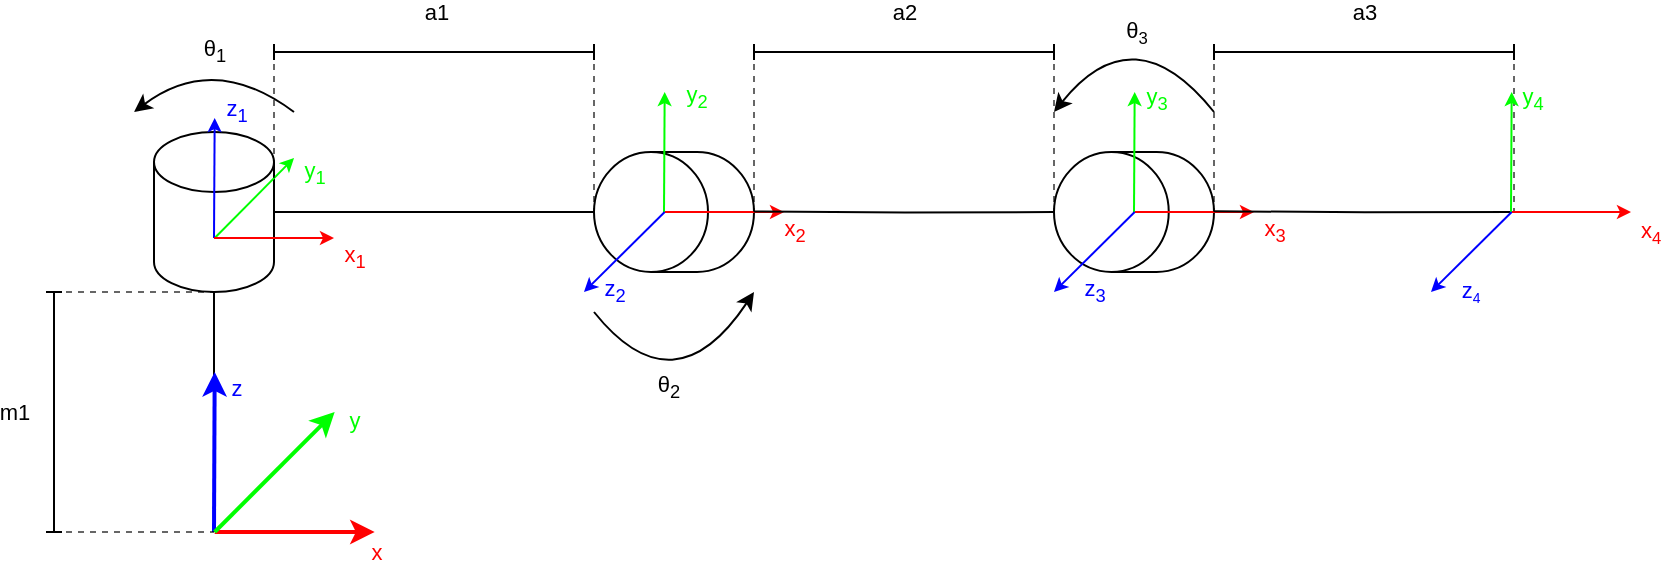 <mxfile version="23.0.2" type="device">
  <diagram name="Strona-1" id="1XHVDGRbax1TFDbpCu7W">
    <mxGraphModel dx="1327" dy="766" grid="1" gridSize="10" guides="1" tooltips="1" connect="1" arrows="1" fold="1" page="1" pageScale="1" pageWidth="1169" pageHeight="827" math="0" shadow="0">
      <root>
        <mxCell id="0" />
        <mxCell id="1" parent="0" />
        <mxCell id="lL7PBCdeR99eN_gaU9C0-11" style="edgeStyle=orthogonalEdgeStyle;rounded=0;orthogonalLoop=1;jettySize=auto;html=1;endArrow=none;endFill=0;" parent="1" source="lL7PBCdeR99eN_gaU9C0-1" edge="1">
          <mxGeometry relative="1" as="geometry">
            <mxPoint x="300" y="560" as="targetPoint" />
          </mxGeometry>
        </mxCell>
        <mxCell id="lL7PBCdeR99eN_gaU9C0-1" value="" style="shape=cylinder3;whiteSpace=wrap;html=1;boundedLbl=1;backgroundOutline=1;size=15;" parent="1" vertex="1">
          <mxGeometry x="270" y="360" width="60" height="80" as="geometry" />
        </mxCell>
        <mxCell id="lL7PBCdeR99eN_gaU9C0-2" value="" style="shape=cylinder3;whiteSpace=wrap;html=1;boundedLbl=1;backgroundOutline=1;size=28.502;rotation=-90;" parent="1" vertex="1">
          <mxGeometry x="500" y="360" width="60" height="80" as="geometry" />
        </mxCell>
        <mxCell id="lL7PBCdeR99eN_gaU9C0-6" value="" style="shape=cylinder3;whiteSpace=wrap;html=1;boundedLbl=1;backgroundOutline=1;size=28.69;rotation=-90;" parent="1" vertex="1">
          <mxGeometry x="730" y="360" width="60" height="80" as="geometry" />
        </mxCell>
        <mxCell id="lL7PBCdeR99eN_gaU9C0-7" value="" style="endArrow=classic;html=1;rounded=0;strokeWidth=2;strokeColor=#ff0000;" parent="1" edge="1">
          <mxGeometry width="50" height="50" relative="1" as="geometry">
            <mxPoint x="300.34" y="560" as="sourcePoint" />
            <mxPoint x="380.34" y="560" as="targetPoint" />
          </mxGeometry>
        </mxCell>
        <mxCell id="lL7PBCdeR99eN_gaU9C0-76" value="&lt;font color=&quot;#ff0000&quot;&gt;x&lt;/font&gt;" style="edgeLabel;html=1;align=center;verticalAlign=middle;resizable=0;points=[];" parent="lL7PBCdeR99eN_gaU9C0-7" vertex="1" connectable="0">
          <mxGeometry x="0.799" y="1" relative="1" as="geometry">
            <mxPoint x="8" y="11" as="offset" />
          </mxGeometry>
        </mxCell>
        <mxCell id="lL7PBCdeR99eN_gaU9C0-8" value="" style="endArrow=classic;html=1;rounded=0;strokeWidth=2;strokeColor=#0000FF;" parent="1" edge="1">
          <mxGeometry width="50" height="50" relative="1" as="geometry">
            <mxPoint x="300" y="560" as="sourcePoint" />
            <mxPoint x="300.34" y="480" as="targetPoint" />
          </mxGeometry>
        </mxCell>
        <mxCell id="lL7PBCdeR99eN_gaU9C0-74" value="&lt;font color=&quot;#0000ff&quot;&gt;z&lt;/font&gt;" style="edgeLabel;html=1;align=center;verticalAlign=middle;resizable=0;points=[];" parent="lL7PBCdeR99eN_gaU9C0-8" vertex="1" connectable="0">
          <mxGeometry x="0.812" y="-2" relative="1" as="geometry">
            <mxPoint x="8" as="offset" />
          </mxGeometry>
        </mxCell>
        <mxCell id="lL7PBCdeR99eN_gaU9C0-9" value="" style="endArrow=classic;html=1;rounded=0;strokeWidth=2;strokeColor=#00FF00;" parent="1" edge="1">
          <mxGeometry width="50" height="50" relative="1" as="geometry">
            <mxPoint x="300.34" y="560" as="sourcePoint" />
            <mxPoint x="360.34" y="500" as="targetPoint" />
          </mxGeometry>
        </mxCell>
        <mxCell id="lL7PBCdeR99eN_gaU9C0-75" value="y" style="edgeLabel;html=1;align=center;verticalAlign=middle;resizable=0;points=[];fontColor=#00FF00;" parent="lL7PBCdeR99eN_gaU9C0-9" vertex="1" connectable="0">
          <mxGeometry x="0.863" relative="1" as="geometry">
            <mxPoint x="14" as="offset" />
          </mxGeometry>
        </mxCell>
        <mxCell id="lL7PBCdeR99eN_gaU9C0-14" value="" style="endArrow=classic;html=1;rounded=0;strokeWidth=1;strokeColor=#00FF00;jumpSize=6;startSize=4;endSize=4;" parent="1" edge="1">
          <mxGeometry width="50" height="50" relative="1" as="geometry">
            <mxPoint x="300.34" y="413" as="sourcePoint" />
            <mxPoint x="340" y="373" as="targetPoint" />
          </mxGeometry>
        </mxCell>
        <mxCell id="lL7PBCdeR99eN_gaU9C0-85" value="y&lt;sub&gt;1&lt;/sub&gt;" style="edgeLabel;html=1;align=center;verticalAlign=middle;resizable=0;points=[];fontColor=#00FF00;" parent="lL7PBCdeR99eN_gaU9C0-14" vertex="1" connectable="0">
          <mxGeometry x="0.683" relative="1" as="geometry">
            <mxPoint x="16" y="1" as="offset" />
          </mxGeometry>
        </mxCell>
        <mxCell id="lL7PBCdeR99eN_gaU9C0-16" value="" style="endArrow=none;dashed=1;html=1;rounded=0;opacity=60;" parent="1" edge="1">
          <mxGeometry width="50" height="50" relative="1" as="geometry">
            <mxPoint x="220" y="560" as="sourcePoint" />
            <mxPoint x="300" y="560" as="targetPoint" />
          </mxGeometry>
        </mxCell>
        <mxCell id="lL7PBCdeR99eN_gaU9C0-17" value="" style="endArrow=none;dashed=1;html=1;rounded=0;opacity=60;" parent="1" edge="1">
          <mxGeometry width="50" height="50" relative="1" as="geometry">
            <mxPoint x="220" y="440" as="sourcePoint" />
            <mxPoint x="300" y="440" as="targetPoint" />
          </mxGeometry>
        </mxCell>
        <mxCell id="lL7PBCdeR99eN_gaU9C0-18" style="edgeStyle=orthogonalEdgeStyle;rounded=0;orthogonalLoop=1;jettySize=auto;html=1;entryX=0.5;entryY=0;entryDx=0;entryDy=0;entryPerimeter=0;endArrow=none;endFill=0;" parent="1" source="lL7PBCdeR99eN_gaU9C0-1" target="lL7PBCdeR99eN_gaU9C0-2" edge="1">
          <mxGeometry relative="1" as="geometry" />
        </mxCell>
        <mxCell id="lL7PBCdeR99eN_gaU9C0-28" value="" style="endArrow=none;dashed=1;html=1;rounded=0;opacity=60;" parent="1" edge="1">
          <mxGeometry width="50" height="50" relative="1" as="geometry">
            <mxPoint x="490" y="320" as="sourcePoint" />
            <mxPoint x="490" y="400" as="targetPoint" />
          </mxGeometry>
        </mxCell>
        <mxCell id="lL7PBCdeR99eN_gaU9C0-34" value="" style="endArrow=baseDash;html=1;rounded=0;startArrow=baseDash;startFill=0;endFill=0;" parent="1" edge="1">
          <mxGeometry width="50" height="50" relative="1" as="geometry">
            <mxPoint x="220" y="560" as="sourcePoint" />
            <mxPoint x="220" y="440" as="targetPoint" />
          </mxGeometry>
        </mxCell>
        <mxCell id="lL7PBCdeR99eN_gaU9C0-36" value="m1&lt;br&gt;" style="edgeLabel;html=1;align=center;verticalAlign=middle;resizable=0;points=[];" parent="lL7PBCdeR99eN_gaU9C0-34" vertex="1" connectable="0">
          <mxGeometry x="0.181" y="2" relative="1" as="geometry">
            <mxPoint x="-18" y="11" as="offset" />
          </mxGeometry>
        </mxCell>
        <mxCell id="lL7PBCdeR99eN_gaU9C0-41" style="edgeStyle=orthogonalEdgeStyle;rounded=0;orthogonalLoop=1;jettySize=auto;html=1;entryX=0.5;entryY=0;entryDx=0;entryDy=0;entryPerimeter=0;endArrow=baseDash;endFill=0;startArrow=baseDash;startFill=0;" parent="1" edge="1">
          <mxGeometry relative="1" as="geometry">
            <mxPoint x="330" y="320" as="sourcePoint" />
            <mxPoint x="490" y="320" as="targetPoint" />
          </mxGeometry>
        </mxCell>
        <mxCell id="lL7PBCdeR99eN_gaU9C0-42" value="a1&lt;br&gt;" style="edgeLabel;html=1;align=center;verticalAlign=middle;resizable=0;points=[];" parent="lL7PBCdeR99eN_gaU9C0-41" vertex="1" connectable="0">
          <mxGeometry x="0.18" y="1" relative="1" as="geometry">
            <mxPoint x="-14" y="-19" as="offset" />
          </mxGeometry>
        </mxCell>
        <mxCell id="lL7PBCdeR99eN_gaU9C0-58" value="" style="endArrow=none;dashed=1;html=1;rounded=0;opacity=60;" parent="1" edge="1">
          <mxGeometry width="50" height="50" relative="1" as="geometry">
            <mxPoint x="330" y="320" as="sourcePoint" />
            <mxPoint x="330" y="400" as="targetPoint" />
          </mxGeometry>
        </mxCell>
        <mxCell id="lL7PBCdeR99eN_gaU9C0-67" value="" style="endArrow=classic;html=1;rounded=0;strokeWidth=1;strokeColor=#ff0000;jumpSize=6;startSize=4;endSize=4;" parent="1" edge="1">
          <mxGeometry width="50" height="50" relative="1" as="geometry">
            <mxPoint x="525" y="400" as="sourcePoint" />
            <mxPoint x="585" y="400" as="targetPoint" />
          </mxGeometry>
        </mxCell>
        <mxCell id="lL7PBCdeR99eN_gaU9C0-86" value="x&lt;sub&gt;2&lt;/sub&gt;" style="edgeLabel;html=1;align=center;verticalAlign=middle;resizable=0;points=[];fontColor=#FF0000;" parent="lL7PBCdeR99eN_gaU9C0-67" vertex="1" connectable="0">
          <mxGeometry x="0.866" y="-1" relative="1" as="geometry">
            <mxPoint x="9" y="9" as="offset" />
          </mxGeometry>
        </mxCell>
        <mxCell id="lL7PBCdeR99eN_gaU9C0-68" value="" style="endArrow=classic;html=1;rounded=0;strokeWidth=1;strokeColor=#00ff00;jumpSize=6;startSize=4;endSize=4;" parent="1" edge="1">
          <mxGeometry width="50" height="50" relative="1" as="geometry">
            <mxPoint x="525" y="400" as="sourcePoint" />
            <mxPoint x="525.34" y="340" as="targetPoint" />
          </mxGeometry>
        </mxCell>
        <mxCell id="lL7PBCdeR99eN_gaU9C0-87" value="y&lt;sub&gt;2&lt;/sub&gt;" style="edgeLabel;html=1;align=center;verticalAlign=middle;resizable=0;points=[];fontColor=#00FF00;" parent="lL7PBCdeR99eN_gaU9C0-68" vertex="1" connectable="0">
          <mxGeometry x="0.898" y="-1" relative="1" as="geometry">
            <mxPoint x="14" as="offset" />
          </mxGeometry>
        </mxCell>
        <mxCell id="lL7PBCdeR99eN_gaU9C0-69" value="" style="endArrow=classic;html=1;rounded=0;strokeWidth=1;strokeColor=#0000ff;jumpSize=6;startSize=4;endSize=4;" parent="1" edge="1">
          <mxGeometry width="50" height="50" relative="1" as="geometry">
            <mxPoint x="525.34" y="400" as="sourcePoint" />
            <mxPoint x="485" y="440" as="targetPoint" />
          </mxGeometry>
        </mxCell>
        <mxCell id="lL7PBCdeR99eN_gaU9C0-84" value="z&lt;sub&gt;2&lt;/sub&gt;" style="edgeLabel;html=1;align=center;verticalAlign=middle;resizable=0;points=[];fontColor=#0000FF;" parent="lL7PBCdeR99eN_gaU9C0-69" vertex="1" connectable="0">
          <mxGeometry x="0.867" y="-1" relative="1" as="geometry">
            <mxPoint x="13" y="3" as="offset" />
          </mxGeometry>
        </mxCell>
        <mxCell id="lL7PBCdeR99eN_gaU9C0-71" value="" style="endArrow=classic;html=1;rounded=0;strokeWidth=1;strokeColor=#0000FF;jumpSize=6;startSize=4;endSize=4;" parent="1" edge="1">
          <mxGeometry width="50" height="50" relative="1" as="geometry">
            <mxPoint x="300" y="413" as="sourcePoint" />
            <mxPoint x="300.34" y="353" as="targetPoint" />
          </mxGeometry>
        </mxCell>
        <mxCell id="lL7PBCdeR99eN_gaU9C0-77" value="z&lt;sub&gt;1&lt;/sub&gt;" style="edgeLabel;html=1;align=center;verticalAlign=middle;resizable=0;points=[];fontColor=#0000FF;" parent="lL7PBCdeR99eN_gaU9C0-71" vertex="1" connectable="0">
          <mxGeometry x="0.902" relative="1" as="geometry">
            <mxPoint x="10" y="-6" as="offset" />
          </mxGeometry>
        </mxCell>
        <mxCell id="lL7PBCdeR99eN_gaU9C0-72" value="" style="endArrow=classic;html=1;rounded=0;strokeWidth=1;strokeColor=#ff0000;jumpSize=6;startSize=4;endSize=4;" parent="1" edge="1">
          <mxGeometry width="50" height="50" relative="1" as="geometry">
            <mxPoint x="300" y="413" as="sourcePoint" />
            <mxPoint x="360" y="413" as="targetPoint" />
          </mxGeometry>
        </mxCell>
        <mxCell id="lL7PBCdeR99eN_gaU9C0-79" value="x&lt;sub&gt;1&lt;/sub&gt;" style="edgeLabel;html=1;align=center;verticalAlign=middle;resizable=0;points=[];fontColor=#FF0000;" parent="lL7PBCdeR99eN_gaU9C0-72" vertex="1" connectable="0">
          <mxGeometry x="0.699" y="-1" relative="1" as="geometry">
            <mxPoint x="19" y="9" as="offset" />
          </mxGeometry>
        </mxCell>
        <mxCell id="lL7PBCdeR99eN_gaU9C0-80" value="" style="endArrow=classic;html=1;rounded=0;strokeWidth=1;strokeColor=#ff0000;jumpSize=6;startSize=4;endSize=4;" parent="1" edge="1">
          <mxGeometry width="50" height="50" relative="1" as="geometry">
            <mxPoint x="760" y="400" as="sourcePoint" />
            <mxPoint x="820" y="400" as="targetPoint" />
          </mxGeometry>
        </mxCell>
        <mxCell id="lL7PBCdeR99eN_gaU9C0-89" value="x&lt;sub&gt;3&lt;/sub&gt;" style="edgeLabel;html=1;align=center;verticalAlign=middle;resizable=0;points=[];fontColor=#FF0000;" parent="lL7PBCdeR99eN_gaU9C0-80" vertex="1" connectable="0">
          <mxGeometry x="0.816" y="-1" relative="1" as="geometry">
            <mxPoint x="15" y="9" as="offset" />
          </mxGeometry>
        </mxCell>
        <mxCell id="lL7PBCdeR99eN_gaU9C0-81" value="" style="endArrow=classic;html=1;rounded=0;strokeWidth=1;strokeColor=#00ff00;jumpSize=6;startSize=4;endSize=4;" parent="1" edge="1">
          <mxGeometry width="50" height="50" relative="1" as="geometry">
            <mxPoint x="760" y="400" as="sourcePoint" />
            <mxPoint x="760.34" y="340" as="targetPoint" />
          </mxGeometry>
        </mxCell>
        <mxCell id="lL7PBCdeR99eN_gaU9C0-90" value="y&lt;sub&gt;3&lt;/sub&gt;" style="edgeLabel;html=1;align=center;verticalAlign=middle;resizable=0;points=[];fontColor=#00FF00;" parent="lL7PBCdeR99eN_gaU9C0-81" vertex="1" connectable="0">
          <mxGeometry x="0.862" y="1" relative="1" as="geometry">
            <mxPoint x="11" as="offset" />
          </mxGeometry>
        </mxCell>
        <mxCell id="lL7PBCdeR99eN_gaU9C0-82" value="" style="endArrow=classic;html=1;rounded=0;strokeWidth=1;strokeColor=#0000ff;jumpSize=6;startSize=4;endSize=4;" parent="1" edge="1">
          <mxGeometry width="50" height="50" relative="1" as="geometry">
            <mxPoint x="760.34" y="400" as="sourcePoint" />
            <mxPoint x="720" y="440" as="targetPoint" />
          </mxGeometry>
        </mxCell>
        <mxCell id="lL7PBCdeR99eN_gaU9C0-88" value="z&lt;sub&gt;3&lt;/sub&gt;" style="edgeLabel;html=1;align=center;verticalAlign=middle;resizable=0;points=[];fontColor=#0000FF;" parent="lL7PBCdeR99eN_gaU9C0-82" vertex="1" connectable="0">
          <mxGeometry x="0.823" y="-1" relative="1" as="geometry">
            <mxPoint x="17" y="4" as="offset" />
          </mxGeometry>
        </mxCell>
        <mxCell id="lL7PBCdeR99eN_gaU9C0-101" value="" style="curved=1;endArrow=classic;html=1;rounded=0;" parent="1" edge="1">
          <mxGeometry width="50" height="50" relative="1" as="geometry">
            <mxPoint x="340" y="350" as="sourcePoint" />
            <mxPoint x="260" y="350" as="targetPoint" />
            <Array as="points">
              <mxPoint x="300" y="320" />
            </Array>
          </mxGeometry>
        </mxCell>
        <mxCell id="lL7PBCdeR99eN_gaU9C0-102" value="θ&lt;sub&gt;1&lt;/sub&gt;" style="edgeLabel;html=1;align=center;verticalAlign=middle;resizable=0;points=[];" parent="lL7PBCdeR99eN_gaU9C0-101" vertex="1" connectable="0">
          <mxGeometry x="0.32" y="13" relative="1" as="geometry">
            <mxPoint x="5" y="-20" as="offset" />
          </mxGeometry>
        </mxCell>
        <mxCell id="lL7PBCdeR99eN_gaU9C0-103" value="" style="curved=1;endArrow=classic;html=1;rounded=0;" parent="1" edge="1">
          <mxGeometry width="50" height="50" relative="1" as="geometry">
            <mxPoint x="490" y="450" as="sourcePoint" />
            <mxPoint x="570" y="440" as="targetPoint" />
            <Array as="points">
              <mxPoint x="530" y="500" />
            </Array>
          </mxGeometry>
        </mxCell>
        <mxCell id="lL7PBCdeR99eN_gaU9C0-104" value="θ&lt;sub&gt;2&lt;/sub&gt;" style="edgeLabel;html=1;align=center;verticalAlign=middle;resizable=0;points=[];" parent="lL7PBCdeR99eN_gaU9C0-103" vertex="1" connectable="0">
          <mxGeometry x="0.32" y="13" relative="1" as="geometry">
            <mxPoint x="-7" y="17" as="offset" />
          </mxGeometry>
        </mxCell>
        <mxCell id="lL7PBCdeR99eN_gaU9C0-105" value="" style="curved=1;endArrow=classic;html=1;rounded=0;" parent="1" edge="1">
          <mxGeometry width="50" height="50" relative="1" as="geometry">
            <mxPoint x="800" y="350" as="sourcePoint" />
            <mxPoint x="720" y="350" as="targetPoint" />
            <Array as="points">
              <mxPoint x="760" y="300" />
            </Array>
          </mxGeometry>
        </mxCell>
        <mxCell id="lL7PBCdeR99eN_gaU9C0-106" value="θ&lt;font size=&quot;1&quot;&gt;&lt;sub&gt;3&lt;/sub&gt;&lt;/font&gt;" style="edgeLabel;html=1;align=center;verticalAlign=middle;resizable=0;points=[];" parent="lL7PBCdeR99eN_gaU9C0-105" vertex="1" connectable="0">
          <mxGeometry x="0.32" y="13" relative="1" as="geometry">
            <mxPoint x="3" y="-14" as="offset" />
          </mxGeometry>
        </mxCell>
        <mxCell id="pQnR7xrfRqrv3m9M9BXT-1" style="edgeStyle=orthogonalEdgeStyle;rounded=0;orthogonalLoop=1;jettySize=auto;html=1;endArrow=none;endFill=0;entryX=0.5;entryY=0;entryDx=0;entryDy=0;entryPerimeter=0;" edge="1" parent="1" target="lL7PBCdeR99eN_gaU9C0-6">
          <mxGeometry relative="1" as="geometry">
            <mxPoint x="570" y="399.76" as="sourcePoint" />
            <mxPoint x="690" y="400" as="targetPoint" />
          </mxGeometry>
        </mxCell>
        <mxCell id="pQnR7xrfRqrv3m9M9BXT-2" value="" style="endArrow=none;dashed=1;html=1;rounded=0;opacity=60;" edge="1" parent="1">
          <mxGeometry width="50" height="50" relative="1" as="geometry">
            <mxPoint x="570" y="320" as="sourcePoint" />
            <mxPoint x="570" y="400" as="targetPoint" />
          </mxGeometry>
        </mxCell>
        <mxCell id="pQnR7xrfRqrv3m9M9BXT-3" value="" style="endArrow=none;dashed=1;html=1;rounded=0;opacity=60;" edge="1" parent="1">
          <mxGeometry width="50" height="50" relative="1" as="geometry">
            <mxPoint x="720" y="320" as="sourcePoint" />
            <mxPoint x="720" y="400" as="targetPoint" />
          </mxGeometry>
        </mxCell>
        <mxCell id="pQnR7xrfRqrv3m9M9BXT-4" style="edgeStyle=orthogonalEdgeStyle;rounded=0;orthogonalLoop=1;jettySize=auto;html=1;endArrow=baseDash;endFill=0;startArrow=baseDash;startFill=0;" edge="1" parent="1">
          <mxGeometry relative="1" as="geometry">
            <mxPoint x="570" y="320" as="sourcePoint" />
            <mxPoint x="720" y="320" as="targetPoint" />
          </mxGeometry>
        </mxCell>
        <mxCell id="pQnR7xrfRqrv3m9M9BXT-5" value="a2" style="edgeLabel;html=1;align=center;verticalAlign=middle;resizable=0;points=[];" vertex="1" connectable="0" parent="pQnR7xrfRqrv3m9M9BXT-4">
          <mxGeometry x="0.18" y="1" relative="1" as="geometry">
            <mxPoint x="-14" y="-19" as="offset" />
          </mxGeometry>
        </mxCell>
        <mxCell id="pQnR7xrfRqrv3m9M9BXT-6" style="edgeStyle=orthogonalEdgeStyle;rounded=0;orthogonalLoop=1;jettySize=auto;html=1;endArrow=none;endFill=0;" edge="1" parent="1">
          <mxGeometry relative="1" as="geometry">
            <mxPoint x="800" y="399.64" as="sourcePoint" />
            <mxPoint x="950" y="400" as="targetPoint" />
          </mxGeometry>
        </mxCell>
        <mxCell id="pQnR7xrfRqrv3m9M9BXT-7" value="" style="endArrow=none;dashed=1;html=1;rounded=0;opacity=60;" edge="1" parent="1">
          <mxGeometry width="50" height="50" relative="1" as="geometry">
            <mxPoint x="800" y="320" as="sourcePoint" />
            <mxPoint x="800" y="400" as="targetPoint" />
          </mxGeometry>
        </mxCell>
        <mxCell id="pQnR7xrfRqrv3m9M9BXT-8" value="" style="endArrow=none;dashed=1;html=1;rounded=0;opacity=60;" edge="1" parent="1">
          <mxGeometry width="50" height="50" relative="1" as="geometry">
            <mxPoint x="950" y="320" as="sourcePoint" />
            <mxPoint x="950" y="400" as="targetPoint" />
          </mxGeometry>
        </mxCell>
        <mxCell id="pQnR7xrfRqrv3m9M9BXT-9" style="edgeStyle=orthogonalEdgeStyle;rounded=0;orthogonalLoop=1;jettySize=auto;html=1;endArrow=baseDash;endFill=0;startArrow=baseDash;startFill=0;" edge="1" parent="1">
          <mxGeometry relative="1" as="geometry">
            <mxPoint x="800" y="320" as="sourcePoint" />
            <mxPoint x="950" y="320" as="targetPoint" />
          </mxGeometry>
        </mxCell>
        <mxCell id="pQnR7xrfRqrv3m9M9BXT-10" value="a3&lt;br&gt;" style="edgeLabel;html=1;align=center;verticalAlign=middle;resizable=0;points=[];" vertex="1" connectable="0" parent="pQnR7xrfRqrv3m9M9BXT-9">
          <mxGeometry x="0.18" y="1" relative="1" as="geometry">
            <mxPoint x="-14" y="-19" as="offset" />
          </mxGeometry>
        </mxCell>
        <mxCell id="pQnR7xrfRqrv3m9M9BXT-11" value="" style="endArrow=classic;html=1;rounded=0;strokeWidth=1;strokeColor=#ff0000;jumpSize=6;startSize=4;endSize=4;" edge="1" parent="1">
          <mxGeometry width="50" height="50" relative="1" as="geometry">
            <mxPoint x="948.5" y="400" as="sourcePoint" />
            <mxPoint x="1008.5" y="400" as="targetPoint" />
          </mxGeometry>
        </mxCell>
        <mxCell id="pQnR7xrfRqrv3m9M9BXT-12" value="x&lt;font size=&quot;1&quot;&gt;&lt;sub&gt;4&lt;br&gt;&lt;/sub&gt;&lt;/font&gt;" style="edgeLabel;html=1;align=center;verticalAlign=middle;resizable=0;points=[];fontColor=#FF0000;" vertex="1" connectable="0" parent="pQnR7xrfRqrv3m9M9BXT-11">
          <mxGeometry x="0.816" y="-1" relative="1" as="geometry">
            <mxPoint x="15" y="9" as="offset" />
          </mxGeometry>
        </mxCell>
        <mxCell id="pQnR7xrfRqrv3m9M9BXT-13" value="" style="endArrow=classic;html=1;rounded=0;strokeWidth=1;strokeColor=#00ff00;jumpSize=6;startSize=4;endSize=4;" edge="1" parent="1">
          <mxGeometry width="50" height="50" relative="1" as="geometry">
            <mxPoint x="948.5" y="400" as="sourcePoint" />
            <mxPoint x="948.84" y="340" as="targetPoint" />
          </mxGeometry>
        </mxCell>
        <mxCell id="pQnR7xrfRqrv3m9M9BXT-14" value="y&lt;sub&gt;4&lt;/sub&gt;" style="edgeLabel;html=1;align=center;verticalAlign=middle;resizable=0;points=[];fontColor=#00FF00;" vertex="1" connectable="0" parent="pQnR7xrfRqrv3m9M9BXT-13">
          <mxGeometry x="0.862" y="1" relative="1" as="geometry">
            <mxPoint x="11" as="offset" />
          </mxGeometry>
        </mxCell>
        <mxCell id="pQnR7xrfRqrv3m9M9BXT-15" value="" style="endArrow=classic;html=1;rounded=0;strokeWidth=1;strokeColor=#0000ff;jumpSize=6;startSize=4;endSize=4;" edge="1" parent="1">
          <mxGeometry width="50" height="50" relative="1" as="geometry">
            <mxPoint x="948.84" y="400" as="sourcePoint" />
            <mxPoint x="908.5" y="440" as="targetPoint" />
          </mxGeometry>
        </mxCell>
        <mxCell id="pQnR7xrfRqrv3m9M9BXT-16" value="z&lt;span style=&quot;font-size: 8.333px;&quot;&gt;&lt;sub&gt;4&lt;br&gt;&lt;/sub&gt;&lt;/span&gt;" style="edgeLabel;html=1;align=center;verticalAlign=middle;resizable=0;points=[];fontColor=#0000FF;horizontal=1;" vertex="1" connectable="0" parent="pQnR7xrfRqrv3m9M9BXT-15">
          <mxGeometry x="0.823" y="-1" relative="1" as="geometry">
            <mxPoint x="17" y="4" as="offset" />
          </mxGeometry>
        </mxCell>
      </root>
    </mxGraphModel>
  </diagram>
</mxfile>
